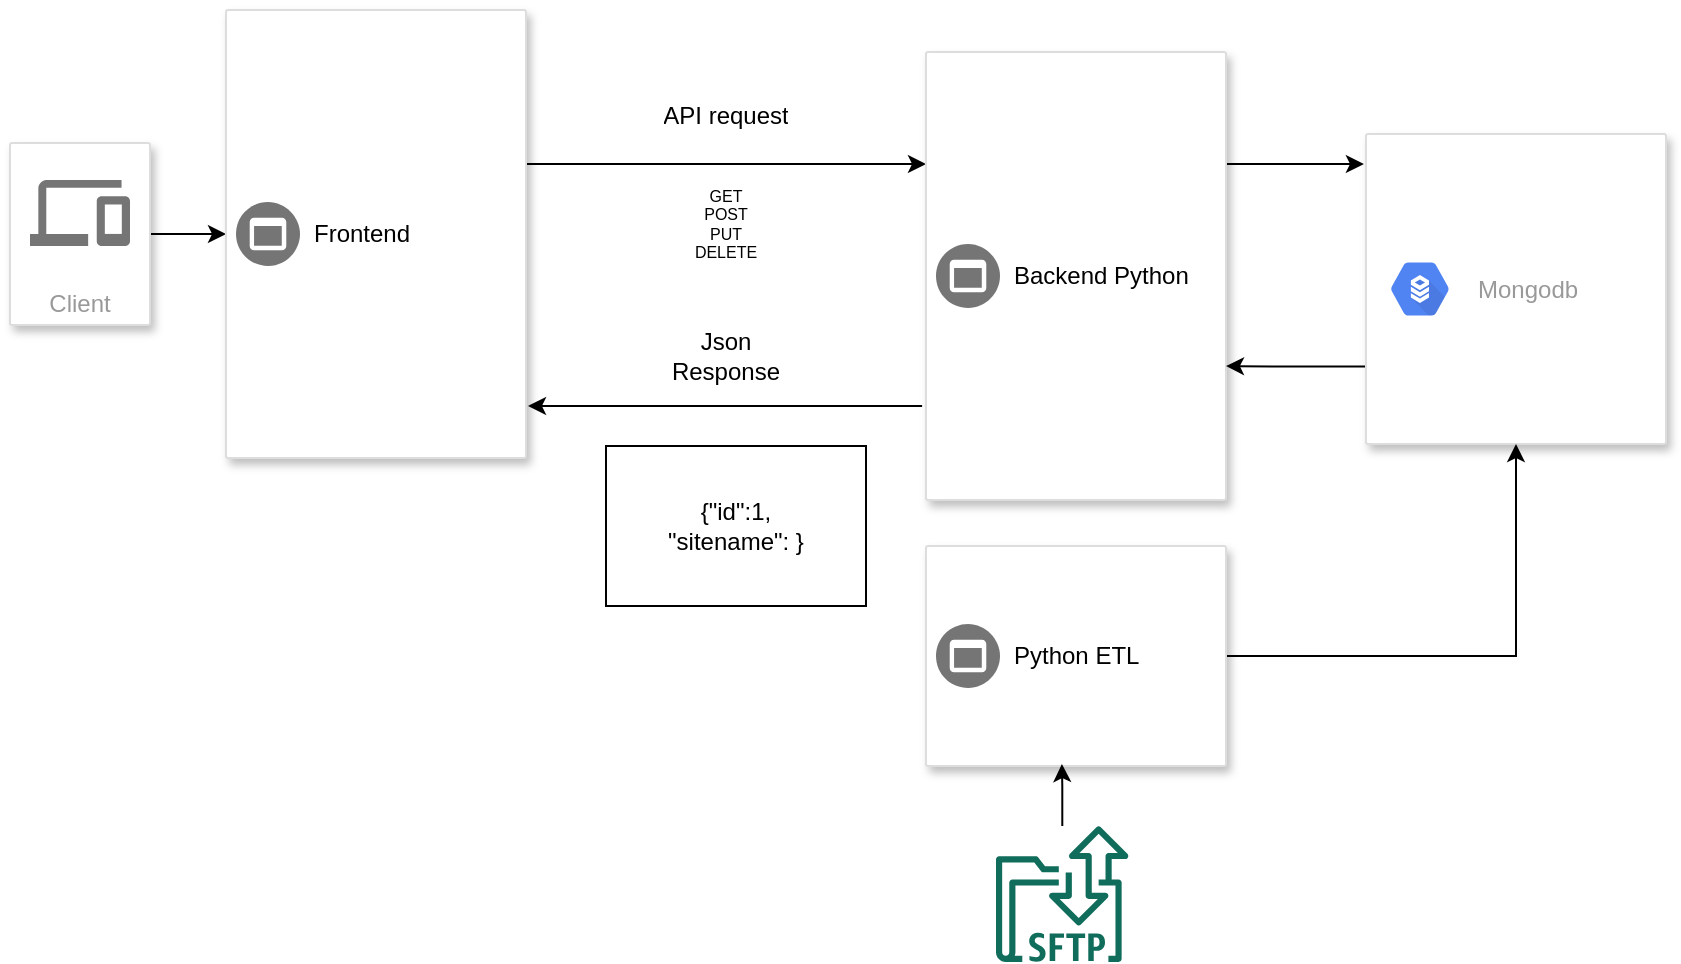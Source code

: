 <mxfile version="13.8.0" type="github">
  <diagram id="f106602c-feb2-e66a-4537-3a34d633f6aa" name="Page-1">
    <mxGraphModel dx="796" dy="455" grid="1" gridSize="10" guides="1" tooltips="1" connect="1" arrows="1" fold="1" page="1" pageScale="1" pageWidth="1169" pageHeight="827" background="#ffffff" math="0" shadow="0">
      <root>
        <mxCell id="0" />
        <mxCell id="1" parent="0" />
        <mxCell id="jlQ2GOLAOd0pFuCtd0Cb-1039" style="edgeStyle=orthogonalEdgeStyle;rounded=0;orthogonalLoop=1;jettySize=auto;html=1;exitX=1;exitY=0.5;exitDx=0;exitDy=0;entryX=0;entryY=0.5;entryDx=0;entryDy=0;" edge="1" parent="1" source="1036" target="dStMWNxRlU4IX113jJQJ-1057">
          <mxGeometry relative="1" as="geometry" />
        </mxCell>
        <mxCell id="1036" value="Client" style="strokeColor=#dddddd;fillColor=#ffffff;shadow=1;strokeWidth=1;rounded=1;absoluteArcSize=1;arcSize=2;labelPosition=center;verticalLabelPosition=middle;align=center;verticalAlign=bottom;spacingLeft=0;fontColor=#999999;fontSize=12;whiteSpace=wrap;spacingBottom=2;html=1;" parent="1" vertex="1">
          <mxGeometry x="92" y="188.5" width="70" height="91" as="geometry" />
        </mxCell>
        <mxCell id="1037" value="" style="dashed=0;connectable=0;html=1;fillColor=#757575;strokeColor=none;shape=mxgraph.gcp2.desktop_and_mobile;part=1;" parent="1036" vertex="1">
          <mxGeometry x="0.5" width="50" height="33" relative="1" as="geometry">
            <mxPoint x="-25" y="18.5" as="offset" />
          </mxGeometry>
        </mxCell>
        <mxCell id="dStMWNxRlU4IX113jJQJ-1059" style="edgeStyle=orthogonalEdgeStyle;rounded=0;orthogonalLoop=1;jettySize=auto;html=1;exitX=1;exitY=0.25;exitDx=0;exitDy=0;entryX=0;entryY=0.25;entryDx=0;entryDy=0;" parent="1" source="dStMWNxRlU4IX113jJQJ-1057" target="dStMWNxRlU4IX113jJQJ-1062" edge="1">
          <mxGeometry relative="1" as="geometry">
            <mxPoint x="420" y="199" as="targetPoint" />
            <Array as="points">
              <mxPoint x="350" y="199" />
            </Array>
          </mxGeometry>
        </mxCell>
        <mxCell id="dStMWNxRlU4IX113jJQJ-1057" value="" style="strokeColor=#dddddd;shadow=1;strokeWidth=1;rounded=1;absoluteArcSize=1;arcSize=2;" parent="1" vertex="1">
          <mxGeometry x="200" y="122" width="150" height="224" as="geometry" />
        </mxCell>
        <mxCell id="dStMWNxRlU4IX113jJQJ-1058" value="Frontend" style="dashed=0;connectable=0;html=1;fillColor=#757575;strokeColor=none;shape=mxgraph.gcp2.frontend_platform_services;part=1;labelPosition=right;verticalLabelPosition=middle;align=left;verticalAlign=middle;spacingLeft=5;fontSize=12;" parent="dStMWNxRlU4IX113jJQJ-1057" vertex="1">
          <mxGeometry y="0.5" width="32" height="32" relative="1" as="geometry">
            <mxPoint x="5" y="-16" as="offset" />
          </mxGeometry>
        </mxCell>
        <mxCell id="dStMWNxRlU4IX113jJQJ-1065" style="edgeStyle=orthogonalEdgeStyle;rounded=0;orthogonalLoop=1;jettySize=auto;html=1;exitX=-0.013;exitY=0.79;exitDx=0;exitDy=0;exitPerimeter=0;" parent="1" source="dStMWNxRlU4IX113jJQJ-1062" edge="1">
          <mxGeometry relative="1" as="geometry">
            <mxPoint x="351" y="320" as="targetPoint" />
          </mxGeometry>
        </mxCell>
        <mxCell id="dStMWNxRlU4IX113jJQJ-1077" style="edgeStyle=orthogonalEdgeStyle;rounded=0;orthogonalLoop=1;jettySize=auto;html=1;exitX=1;exitY=0.25;exitDx=0;exitDy=0;entryX=-0.007;entryY=0.097;entryDx=0;entryDy=0;entryPerimeter=0;" parent="1" source="dStMWNxRlU4IX113jJQJ-1062" target="dStMWNxRlU4IX113jJQJ-1075" edge="1">
          <mxGeometry relative="1" as="geometry" />
        </mxCell>
        <mxCell id="dStMWNxRlU4IX113jJQJ-1062" value="" style="strokeColor=#dddddd;shadow=1;strokeWidth=1;rounded=1;absoluteArcSize=1;arcSize=2;" parent="1" vertex="1">
          <mxGeometry x="550" y="143" width="150" height="224" as="geometry" />
        </mxCell>
        <mxCell id="dStMWNxRlU4IX113jJQJ-1063" value="Backend Python" style="dashed=0;connectable=0;html=1;fillColor=#757575;strokeColor=none;shape=mxgraph.gcp2.frontend_platform_services;part=1;labelPosition=right;verticalLabelPosition=middle;align=left;verticalAlign=middle;spacingLeft=5;fontSize=12;" parent="dStMWNxRlU4IX113jJQJ-1062" vertex="1">
          <mxGeometry y="0.5" width="32" height="32" relative="1" as="geometry">
            <mxPoint x="5" y="-16" as="offset" />
          </mxGeometry>
        </mxCell>
        <mxCell id="dStMWNxRlU4IX113jJQJ-1066" value="" style="shape=table;html=1;whiteSpace=wrap;startSize=0;container=1;collapsible=0;childLayout=tableLayout;strokeColor=none;" parent="1" vertex="1">
          <mxGeometry x="410" y="275" width="80" height="40" as="geometry" />
        </mxCell>
        <mxCell id="dStMWNxRlU4IX113jJQJ-1067" value="" style="shape=partialRectangle;html=1;whiteSpace=wrap;collapsible=0;dropTarget=0;pointerEvents=0;fillColor=none;top=0;left=0;bottom=0;right=0;points=[[0,0.5],[1,0.5]];portConstraint=eastwest;" parent="dStMWNxRlU4IX113jJQJ-1066" vertex="1">
          <mxGeometry width="80" height="40" as="geometry" />
        </mxCell>
        <mxCell id="dStMWNxRlU4IX113jJQJ-1068" value="Json Response" style="shape=partialRectangle;html=1;whiteSpace=wrap;connectable=0;overflow=hidden;fillColor=none;top=0;left=0;bottom=0;right=0;" parent="dStMWNxRlU4IX113jJQJ-1067" vertex="1">
          <mxGeometry width="80" height="40" as="geometry" />
        </mxCell>
        <mxCell id="dStMWNxRlU4IX113jJQJ-1052" value="" style="shape=table;html=1;whiteSpace=wrap;startSize=0;container=1;collapsible=0;childLayout=tableLayout;strokeColor=none;" parent="1" vertex="1">
          <mxGeometry x="410" y="208" width="80" height="42" as="geometry" />
        </mxCell>
        <mxCell id="dStMWNxRlU4IX113jJQJ-1053" value="" style="shape=partialRectangle;html=1;whiteSpace=wrap;collapsible=0;dropTarget=0;pointerEvents=0;fillColor=none;top=0;left=0;bottom=0;right=0;points=[[0,0.5],[1,0.5]];portConstraint=eastwest;" parent="dStMWNxRlU4IX113jJQJ-1052" vertex="1">
          <mxGeometry width="80" height="42" as="geometry" />
        </mxCell>
        <mxCell id="dStMWNxRlU4IX113jJQJ-1054" value="&lt;div style=&quot;font-size: 8px&quot;&gt;&lt;font style=&quot;font-size: 8px&quot;&gt;GET&lt;/font&gt;&lt;/div&gt;&lt;div style=&quot;font-size: 8px&quot;&gt;&lt;font style=&quot;font-size: 8px&quot;&gt;POST&lt;/font&gt;&lt;/div&gt;&lt;div style=&quot;font-size: 8px&quot;&gt;&lt;font style=&quot;font-size: 8px&quot;&gt;PUT&lt;/font&gt;&lt;/div&gt;&lt;div style=&quot;font-size: 8px&quot;&gt;&lt;font style=&quot;font-size: 8px&quot;&gt;DELETE&lt;br&gt;&lt;/font&gt;&lt;/div&gt;" style="shape=partialRectangle;html=1;whiteSpace=wrap;connectable=0;overflow=hidden;fillColor=none;top=0;left=0;bottom=0;right=0;" parent="dStMWNxRlU4IX113jJQJ-1053" vertex="1">
          <mxGeometry width="80" height="42" as="geometry" />
        </mxCell>
        <mxCell id="dStMWNxRlU4IX113jJQJ-1069" value="" style="shape=table;html=1;whiteSpace=wrap;startSize=0;container=1;collapsible=0;childLayout=tableLayout;strokeColor=none;" parent="1" vertex="1">
          <mxGeometry x="410" y="155" width="80" height="40" as="geometry" />
        </mxCell>
        <mxCell id="dStMWNxRlU4IX113jJQJ-1070" value="" style="shape=partialRectangle;html=1;whiteSpace=wrap;collapsible=0;dropTarget=0;pointerEvents=0;fillColor=none;top=0;left=0;bottom=0;right=0;points=[[0,0.5],[1,0.5]];portConstraint=eastwest;" parent="dStMWNxRlU4IX113jJQJ-1069" vertex="1">
          <mxGeometry width="80" height="40" as="geometry" />
        </mxCell>
        <mxCell id="dStMWNxRlU4IX113jJQJ-1071" value="API request" style="shape=partialRectangle;html=1;whiteSpace=wrap;connectable=0;overflow=hidden;fillColor=none;top=0;left=0;bottom=0;right=0;" parent="dStMWNxRlU4IX113jJQJ-1070" vertex="1">
          <mxGeometry width="80" height="40" as="geometry" />
        </mxCell>
        <mxCell id="dStMWNxRlU4IX113jJQJ-1072" value="" style="shape=table;html=1;whiteSpace=wrap;startSize=0;container=1;collapsible=0;childLayout=tableLayout;" parent="1" vertex="1">
          <mxGeometry x="390" y="340" width="130" height="80" as="geometry" />
        </mxCell>
        <mxCell id="dStMWNxRlU4IX113jJQJ-1073" value="" style="shape=partialRectangle;html=1;whiteSpace=wrap;collapsible=0;dropTarget=0;pointerEvents=0;fillColor=none;top=0;left=0;bottom=0;right=0;points=[[0,0.5],[1,0.5]];portConstraint=eastwest;" parent="dStMWNxRlU4IX113jJQJ-1072" vertex="1">
          <mxGeometry width="130" height="80" as="geometry" />
        </mxCell>
        <mxCell id="dStMWNxRlU4IX113jJQJ-1074" value="&lt;div&gt;{&quot;id&quot;:1,&lt;/div&gt;&lt;div&gt;&quot;sitename&quot;: }&lt;/div&gt;" style="shape=partialRectangle;html=1;whiteSpace=wrap;connectable=0;overflow=hidden;fillColor=none;top=0;left=0;bottom=0;right=0;" parent="dStMWNxRlU4IX113jJQJ-1073" vertex="1">
          <mxGeometry width="130" height="80" as="geometry" />
        </mxCell>
        <mxCell id="dStMWNxRlU4IX113jJQJ-1083" style="edgeStyle=orthogonalEdgeStyle;rounded=0;orthogonalLoop=1;jettySize=auto;html=1;exitX=0;exitY=0.75;exitDx=0;exitDy=0;entryX=1;entryY=0.701;entryDx=0;entryDy=0;entryPerimeter=0;" parent="1" source="dStMWNxRlU4IX113jJQJ-1075" target="dStMWNxRlU4IX113jJQJ-1062" edge="1">
          <mxGeometry relative="1" as="geometry" />
        </mxCell>
        <mxCell id="dStMWNxRlU4IX113jJQJ-1075" value="" style="strokeColor=#dddddd;shadow=1;strokeWidth=1;rounded=1;absoluteArcSize=1;arcSize=2;" parent="1" vertex="1">
          <mxGeometry x="770" y="184" width="150" height="155" as="geometry" />
        </mxCell>
        <mxCell id="dStMWNxRlU4IX113jJQJ-1076" value="Mongodb" style="dashed=0;connectable=0;html=1;fillColor=#5184F3;strokeColor=none;shape=mxgraph.gcp2.hexIcon;prIcon=cloud_sql;part=1;labelPosition=right;verticalLabelPosition=middle;align=left;verticalAlign=middle;spacingLeft=5;fontColor=#999999;fontSize=12;" parent="dStMWNxRlU4IX113jJQJ-1075" vertex="1">
          <mxGeometry y="0.5" width="44" height="39" relative="1" as="geometry">
            <mxPoint x="5" y="-19.5" as="offset" />
          </mxGeometry>
        </mxCell>
        <mxCell id="dStMWNxRlU4IX113jJQJ-1088" style="edgeStyle=orthogonalEdgeStyle;rounded=0;orthogonalLoop=1;jettySize=auto;html=1;exitX=1;exitY=0.5;exitDx=0;exitDy=0;entryX=0.5;entryY=1;entryDx=0;entryDy=0;" parent="1" source="dStMWNxRlU4IX113jJQJ-1086" target="dStMWNxRlU4IX113jJQJ-1075" edge="1">
          <mxGeometry relative="1" as="geometry" />
        </mxCell>
        <mxCell id="dStMWNxRlU4IX113jJQJ-1086" value="" style="strokeColor=#dddddd;shadow=1;strokeWidth=1;rounded=1;absoluteArcSize=1;arcSize=2;" parent="1" vertex="1">
          <mxGeometry x="550" y="390" width="150" height="110" as="geometry" />
        </mxCell>
        <mxCell id="dStMWNxRlU4IX113jJQJ-1087" value="Python ETL" style="dashed=0;connectable=0;html=1;fillColor=#757575;strokeColor=none;shape=mxgraph.gcp2.frontend_platform_services;part=1;labelPosition=right;verticalLabelPosition=middle;align=left;verticalAlign=middle;spacingLeft=5;fontSize=12;" parent="dStMWNxRlU4IX113jJQJ-1086" vertex="1">
          <mxGeometry y="0.5" width="32" height="32" relative="1" as="geometry">
            <mxPoint x="5" y="-16" as="offset" />
          </mxGeometry>
        </mxCell>
        <mxCell id="dStMWNxRlU4IX113jJQJ-1091" style="edgeStyle=orthogonalEdgeStyle;rounded=0;orthogonalLoop=1;jettySize=auto;html=1;entryX=0.453;entryY=0.991;entryDx=0;entryDy=0;entryPerimeter=0;" parent="1" source="dStMWNxRlU4IX113jJQJ-1090" target="dStMWNxRlU4IX113jJQJ-1086" edge="1">
          <mxGeometry relative="1" as="geometry" />
        </mxCell>
        <mxCell id="dStMWNxRlU4IX113jJQJ-1090" value="" style="outlineConnect=0;fontColor=#232F3E;gradientColor=none;fillColor=#116D5B;strokeColor=none;dashed=0;verticalLabelPosition=bottom;verticalAlign=top;align=center;html=1;fontSize=12;fontStyle=0;aspect=fixed;shape=mxgraph.aws4.transfer_for_sftp_resource;" parent="1" vertex="1">
          <mxGeometry x="585" y="530" width="66.26" height="68" as="geometry" />
        </mxCell>
      </root>
    </mxGraphModel>
  </diagram>
</mxfile>
